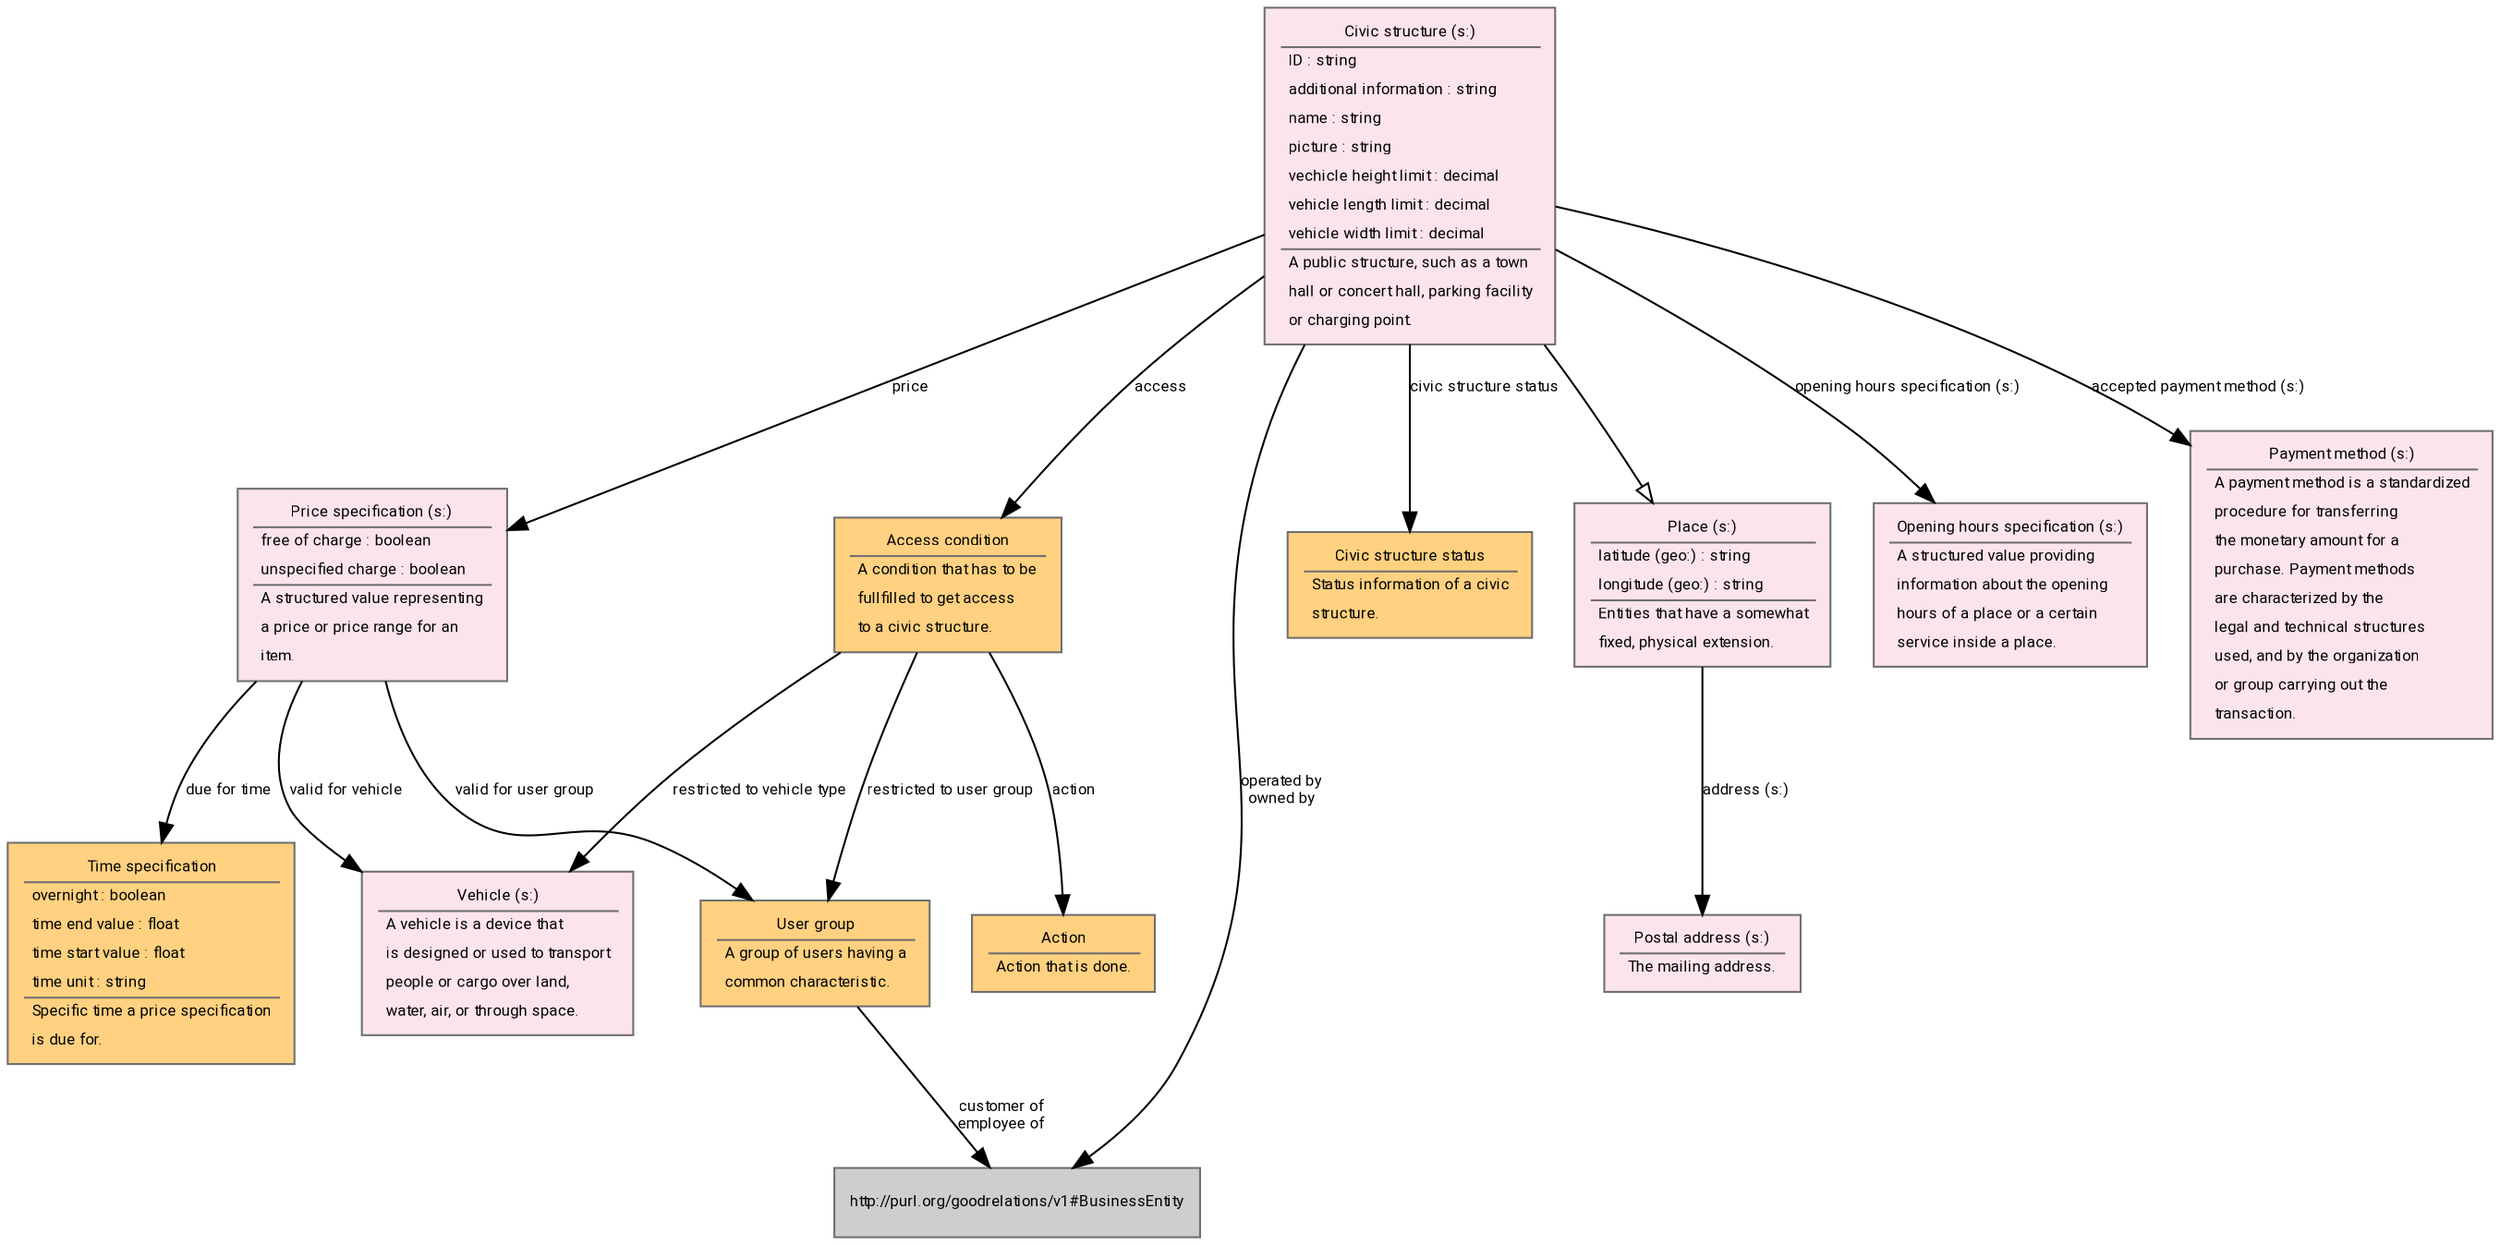 digraph "http://schema.mobivoc.org/" {
rankdir=TB

        fontname = "Roboto"
        fontsize = 8
        dpi = 150
        overlap=false
        forcelabels=true
        nodesep=0.3
        ratio = fill
        margin=0

        node [
                fontname = "Roboto"
                fontsize = 8
                shape = "rect"
                style=filled
                fontcolor=black
                fillcolor="#CECECE"
                color="#706f6f"
        ]

        edge [
                fontname = "Roboto"
                fontsize = 8
        ]
"http://schema.org/PriceSpecification" [fillcolor="#FCE4EC" fontcolor= "#000000", label=<<TABLE border="0"><TR><TD ALIGN="CENTER" HREF="http://schema.org/PriceSpecification">Price specification (s:)</TD></TR><HR/><TR><TD ALIGN="LEFT" HREF="http://schema.mobivoc.org/freeOfCharge">free of charge : boolean</TD></TR><TR><TD ALIGN="LEFT" HREF="http://schema.mobivoc.org/unspecifiedCharge">unspecified charge : boolean</TD></TR><HR/><TR><TD ALIGN="LEFT">A structured value representing</TD></TR><TR><TD ALIGN="LEFT">a price or price range for an</TD></TR><TR><TD ALIGN="LEFT">item.</TD></TR></TABLE>>]
"http://schema.org/Vehicle" [fillcolor="#FCE4EC" fontcolor= "#000000", label=<<TABLE border="0"><TR><TD ALIGN="CENTER" HREF="http://schema.org/Vehicle">Vehicle (s:)</TD></TR><HR/><TR><TD ALIGN="LEFT">A vehicle is a device that</TD></TR><TR><TD ALIGN="LEFT">is designed or used to transport</TD></TR><TR><TD ALIGN="LEFT">people or cargo over land,</TD></TR><TR><TD ALIGN="LEFT">water, air, or through space.</TD></TR></TABLE>>]
"http://schema.mobivoc.org/CivicStructureStatus" [fillcolor="#FFD180" fontcolor= "#000000", label=<<TABLE border="0"><TR><TD ALIGN="CENTER" HREF="http://schema.mobivoc.org/CivicStructureStatus">Civic structure status</TD></TR><HR/><TR><TD ALIGN="LEFT">Status information of a civic</TD></TR><TR><TD ALIGN="LEFT">structure.</TD></TR></TABLE>>]
"http://schema.org/Place" [fillcolor="#FCE4EC" fontcolor= "#000000", label=<<TABLE border="0"><TR><TD ALIGN="CENTER" HREF="http://schema.org/Place">Place (s:)</TD></TR><HR/><TR><TD ALIGN="LEFT" HREF="http://www.w3.org/2003/01/geo/wgs84_pos#lat">latitude (geo:) : string</TD></TR><TR><TD ALIGN="LEFT" HREF="http://www.w3.org/2003/01/geo/wgs84_pos#long">longitude (geo:) : string</TD></TR><HR/><TR><TD ALIGN="LEFT">Entities that have a somewhat</TD></TR><TR><TD ALIGN="LEFT">fixed, physical extension.</TD></TR></TABLE>>]
"http://schema.mobivoc.org/UserGroup" [fillcolor="#FFD180" fontcolor= "#000000", label=<<TABLE border="0"><TR><TD ALIGN="CENTER" HREF="http://schema.mobivoc.org/UserGroup">User group</TD></TR><HR/><TR><TD ALIGN="LEFT">A group of users having a</TD></TR><TR><TD ALIGN="LEFT">common characteristic.</TD></TR></TABLE>>]
"http://schema.mobivoc.org/Action" [fillcolor="#FFD180" fontcolor= "#000000", label=<<TABLE border="0"><TR><TD ALIGN="CENTER" HREF="http://schema.mobivoc.org/Action">Action</TD></TR><HR/><TR><TD ALIGN="LEFT">Action that is done.</TD></TR></TABLE>>]
"http://schema.org/OpeningHoursSpecification" [fillcolor="#FCE4EC" fontcolor= "#000000", label=<<TABLE border="0"><TR><TD ALIGN="CENTER" HREF="http://schema.org/OpeningHoursSpecification">Opening hours specification (s:)</TD></TR><HR/><TR><TD ALIGN="LEFT">A structured value providing</TD></TR><TR><TD ALIGN="LEFT">information about the opening</TD></TR><TR><TD ALIGN="LEFT">hours of a place or a certain</TD></TR><TR><TD ALIGN="LEFT">service inside a place.</TD></TR></TABLE>>]
"http://schema.mobivoc.org/AccessCondition" [fillcolor="#FFD180" fontcolor= "#000000", label=<<TABLE border="0"><TR><TD ALIGN="CENTER" HREF="http://schema.mobivoc.org/AccessCondition">Access condition</TD></TR><HR/><TR><TD ALIGN="LEFT">A condition that has to be</TD></TR><TR><TD ALIGN="LEFT">fullfilled to get access</TD></TR><TR><TD ALIGN="LEFT">to a civic structure.</TD></TR></TABLE>>]
"http://schema.org/CivicStructure" [fillcolor="#FCE4EC" fontcolor= "#000000", label=<<TABLE border="0"><TR><TD ALIGN="CENTER" HREF="http://schema.org/CivicStructure">Civic structure (s:)</TD></TR><HR/><TR><TD ALIGN="LEFT" HREF="http://schema.mobivoc.org/id">ID : string</TD></TR><TR><TD ALIGN="LEFT" HREF="http://schema.mobivoc.org/additionalInformation">additional information : string</TD></TR><TR><TD ALIGN="LEFT" HREF="http://schema.mobivoc.org/name">name : string</TD></TR><TR><TD ALIGN="LEFT" HREF="http://schema.mobivoc.org/picture">picture : string</TD></TR><TR><TD ALIGN="LEFT" HREF="http://schema.mobivoc.org/vehicleHeightLimitInM">vechicle height limit : decimal</TD></TR><TR><TD ALIGN="LEFT" HREF="http://schema.mobivoc.org/vehicleLengthLimitInM">vehicle length limit : decimal</TD></TR><TR><TD ALIGN="LEFT" HREF="http://schema.mobivoc.org/vehicleWidthLimitInM">vehicle width limit : decimal</TD></TR><HR/><TR><TD ALIGN="LEFT">A public structure, such as a town</TD></TR><TR><TD ALIGN="LEFT">hall or concert hall, parking facility</TD></TR><TR><TD ALIGN="LEFT">or charging point.</TD></TR></TABLE>>]
"http://schema.mobivoc.org/TimeSpecification" [fillcolor="#FFD180" fontcolor= "#000000", label=<<TABLE border="0"><TR><TD ALIGN="CENTER" HREF="http://schema.mobivoc.org/TimeSpecification">Time specification</TD></TR><HR/><TR><TD ALIGN="LEFT" HREF="http://schema.mobivoc.org/overnight">overnight : boolean</TD></TR><TR><TD ALIGN="LEFT" HREF="http://schema.mobivoc.org/timeEndValue">time end value : float</TD></TR><TR><TD ALIGN="LEFT" HREF="http://schema.mobivoc.org/timeStartValue">time start value : float</TD></TR><TR><TD ALIGN="LEFT" HREF="http://schema.mobivoc.org/timeUnit">time unit : string</TD></TR><HR/><TR><TD ALIGN="LEFT">Specific time a price specification</TD></TR><TR><TD ALIGN="LEFT">is due for.</TD></TR></TABLE>>]
"http://schema.org/PaymentMethod" [fillcolor="#FCE4EC" fontcolor= "#000000", label=<<TABLE border="0"><TR><TD ALIGN="CENTER" HREF="http://schema.org/PaymentMethod">Payment method (s:)</TD></TR><HR/><TR><TD ALIGN="LEFT">A payment method is a standardized</TD></TR><TR><TD ALIGN="LEFT">procedure for transferring</TD></TR><TR><TD ALIGN="LEFT">the monetary amount for a</TD></TR><TR><TD ALIGN="LEFT">purchase. Payment methods</TD></TR><TR><TD ALIGN="LEFT">are characterized by the</TD></TR><TR><TD ALIGN="LEFT">legal and technical structures</TD></TR><TR><TD ALIGN="LEFT">used, and by the organization</TD></TR><TR><TD ALIGN="LEFT">or group carrying out the</TD></TR><TR><TD ALIGN="LEFT">transaction.</TD></TR></TABLE>>]
"http://schema.org/PostalAddress" [fillcolor="#FCE4EC" fontcolor= "#000000", label=<<TABLE border="0"><TR><TD ALIGN="CENTER" HREF="http://schema.org/PostalAddress">Postal address (s:)</TD></TR><HR/><TR><TD ALIGN="LEFT">The mailing address.</TD></TR></TABLE>>]
"http://schema.mobivoc.org/AccessCondition" -> "http://schema.mobivoc.org/Action" [href="http://schema.mobivoc.org/action", label="action"]
"http://schema.org/PriceSpecification" -> "http://schema.mobivoc.org/TimeSpecification" [href="http://schema.mobivoc.org/dueForTime", label="due for time"]
"http://schema.org/CivicStructure" -> "http://schema.mobivoc.org/AccessCondition" [href="http://schema.mobivoc.org/access", label="access"]
"http://schema.org/CivicStructure" -> "http://schema.org/OpeningHoursSpecification" [href="http://schema.org/openingHoursSpecification", label="opening hours specification (s:)"]
"http://schema.mobivoc.org/AccessCondition" -> "http://schema.org/Vehicle" [href="http://schema.mobivoc.org/restrictedToVehicleType", label="restricted to vehicle type"]
"http://schema.mobivoc.org/AccessCondition" -> "http://schema.mobivoc.org/UserGroup" [href="http://schema.mobivoc.org/restrictedToGroup", label="restricted to user group"]
"http://schema.mobivoc.org/UserGroup" -> "http://purl.org/goodrelations/v1#BusinessEntity" [href="http://schema.mobivoc.org/customerOf", label="customer of
employee of"]
"http://schema.org/CivicStructure" -> "http://schema.mobivoc.org/CivicStructureStatus" [href="http://schema.mobivoc.org/civicStructureStatus", label="civic structure status"]
"http://schema.org/Place" -> "http://schema.org/PostalAddress" [href="http://schema.org/address", label="address (s:)"]
"http://schema.org/CivicStructure" -> "http://schema.org/PaymentMethod" [href="http://schema.org/acceptedPaymentMethod", label="accepted payment method (s:)"]
"http://schema.org/CivicStructure" -> "http://purl.org/goodrelations/v1#BusinessEntity" [href="http://schema.mobivoc.org/operatedBy", label="operated by
owned by"]
"http://schema.org/PriceSpecification" -> "http://schema.org/Vehicle" [href="http://schema.mobivoc.org/validForVehicle", label="valid for vehicle"]
"http://schema.org/CivicStructure" -> "http://schema.org/PriceSpecification" [href="http://schema.mobivoc.org/price", label="price"]
"http://schema.org/PriceSpecification" -> "http://schema.mobivoc.org/UserGroup" [href="http://schema.mobivoc.org/validForGroup", label="valid for user group"]
"http://schema.org/CivicStructure" -> "http://schema.org/Place" [arrowhead = "empty"]
}